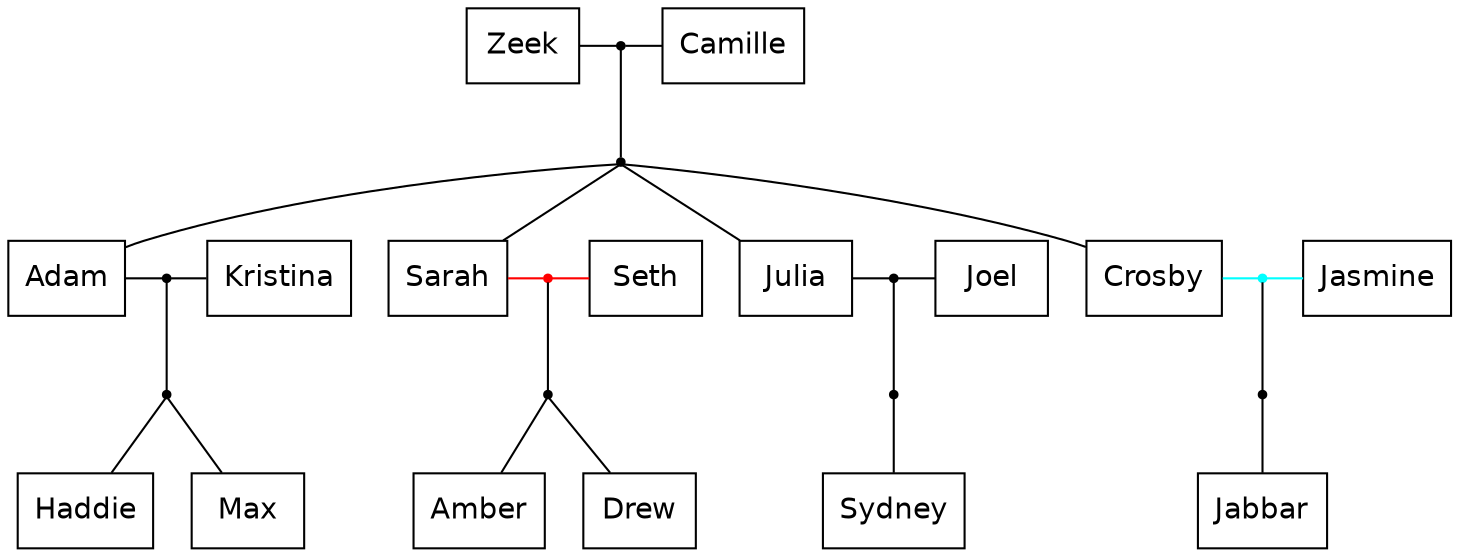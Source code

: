 graph {
  node [shape=box fontname=Helvetica]

  subgraph {
    rank=same
    Zeek -- Zeek_Camille -- Camille
    Zeek_Camille [shape=point]
  }

  Zeek_Camille -- Zeek_Camille_sibs

  Zeek_Camille_sibs [shape=point]

  Zeek_Camille_sibs -- Adam
  Zeek_Camille_sibs -- Sarah
  Zeek_Camille_sibs -- Julia
  Zeek_Camille_sibs -- Crosby

  subgraph {
    rank=same
    Adam
    Sarah
    Julia
    Crosby
  }

  subgraph {
    rank=same
    Adam -- Adam_Kristina -- Kristina
    Adam_Kristina [shape=point]
  }

  Adam_Kristina -- Adam_Kristina_sibs

  Adam_Kristina_sibs [shape=point]

  Adam_Kristina_sibs -- Haddie
  Adam_Kristina_sibs -- Max

  subgraph {
    rank=same
    Haddie
    Max
  }

  subgraph {
    rank=same
    Sarah -- Sarah_Seth -- Seth [color=red]
    Sarah_Seth [color=red shape=point]
  }

  Sarah_Seth -- Sarah_Seth_sibs

  Sarah_Seth_sibs [shape=point]

  Sarah_Seth_sibs -- Amber
  Sarah_Seth_sibs -- Drew

  subgraph {
    rank=same
    Amber
    Drew
  }

  subgraph {
    rank=same
    Julia -- Julia_Joel -- Joel
    Julia_Joel [shape=point]
  }

  Julia_Joel -- Julia_Joel_sibs

  Julia_Joel_sibs [shape=point]

  Julia_Joel_sibs -- Sydney

  subgraph {
    rank=same
    Sydney
  }

  subgraph {
    rank=same
    Crosby -- Crosby_Jasmine -- Jasmine [color=cyan]
    Crosby_Jasmine [color=cyan shape=point]
  }

  Crosby_Jasmine -- Crosby_Jasmine_sibs

  Crosby_Jasmine_sibs [shape=point]

  Crosby_Jasmine_sibs -- Jabbar

  subgraph {
    rank=same
    Jabbar
  }

}
